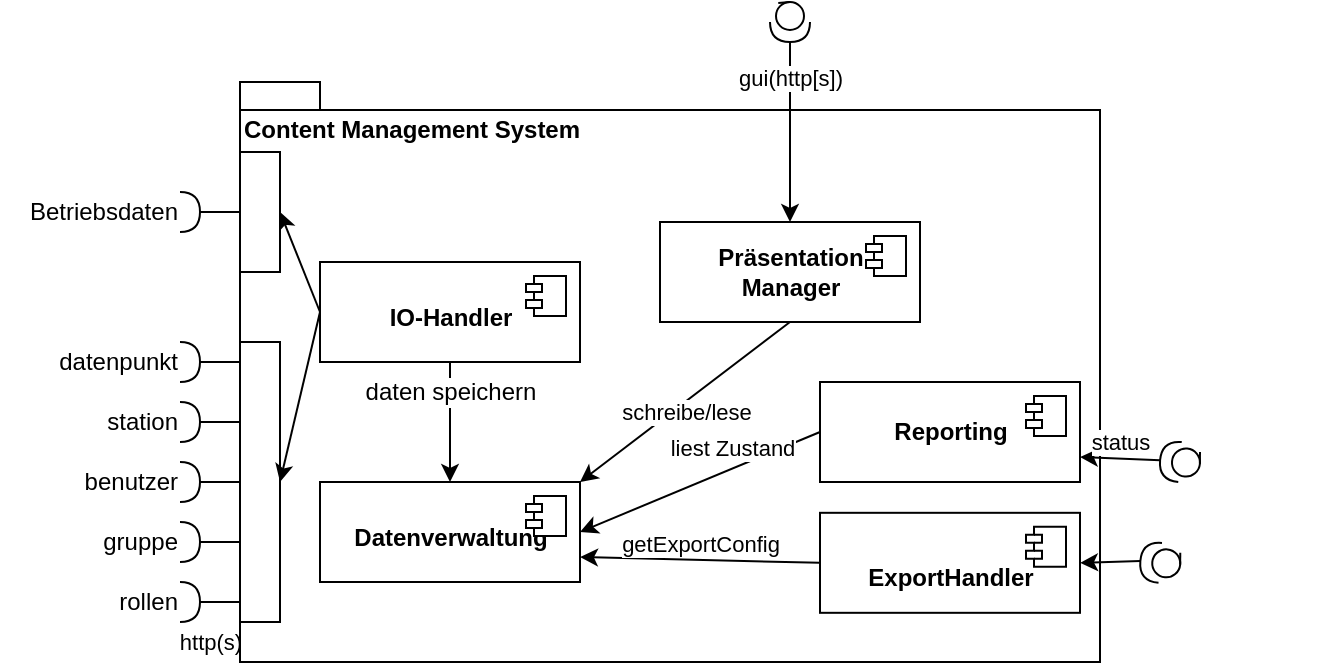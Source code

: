 <mxfile version="12.9.3" type="device"><diagram id="gGS0EcKA_PiiXpzGVIpx" name="Page-1"><mxGraphModel dx="1341" dy="869" grid="1" gridSize="10" guides="1" tooltips="1" connect="1" arrows="1" fold="1" page="1" pageScale="1" pageWidth="827" pageHeight="1169" math="0" shadow="0"><root><mxCell id="0"/><mxCell id="1" parent="0"/><mxCell id="miVIwJ5IbpwDKwm6c2Hj-43" value="Content Management System" style="shape=folder;fontStyle=1;spacingTop=10;tabWidth=40;tabHeight=14;tabPosition=left;html=1;align=left;verticalAlign=top;" parent="1" vertex="1"><mxGeometry x="130" y="50" width="430" height="290" as="geometry"/></mxCell><mxCell id="ZG7Kt78gA4XBBryK7ZXF-11" style="edgeStyle=none;rounded=0;orthogonalLoop=1;jettySize=auto;html=1;exitX=0;exitY=0.5;exitDx=0;exitDy=0;entryX=1;entryY=0.5;entryDx=0;entryDy=0;endArrow=classic;endFill=1;" parent="1" source="ZG7Kt78gA4XBBryK7ZXF-1" target="ZG7Kt78gA4XBBryK7ZXF-9" edge="1"><mxGeometry relative="1" as="geometry"/></mxCell><mxCell id="ZG7Kt78gA4XBBryK7ZXF-18" style="edgeStyle=none;rounded=0;orthogonalLoop=1;jettySize=auto;html=1;exitX=0.5;exitY=1;exitDx=0;exitDy=0;entryX=0.5;entryY=0;entryDx=0;entryDy=0;endArrow=classic;endFill=1;" parent="1" source="ZG7Kt78gA4XBBryK7ZXF-1" target="ZG7Kt78gA4XBBryK7ZXF-16" edge="1"><mxGeometry relative="1" as="geometry"/></mxCell><mxCell id="ZG7Kt78gA4XBBryK7ZXF-19" value="daten speichern" style="text;html=1;align=center;verticalAlign=middle;resizable=0;points=[];labelBackgroundColor=#ffffff;" parent="ZG7Kt78gA4XBBryK7ZXF-18" vertex="1" connectable="0"><mxGeometry x="-0.533" y="-2" relative="1" as="geometry"><mxPoint x="2" y="1" as="offset"/></mxGeometry></mxCell><mxCell id="ZG7Kt78gA4XBBryK7ZXF-1" value="&lt;br&gt;&lt;b&gt;IO-Handler&lt;/b&gt;" style="html=1;dropTarget=0;verticalAlign=top;" parent="1" vertex="1"><mxGeometry x="170" y="140" width="130" height="50" as="geometry"/></mxCell><mxCell id="ZG7Kt78gA4XBBryK7ZXF-2" value="" style="shape=component;jettyWidth=8;jettyHeight=4;verticalAlign=top;" parent="ZG7Kt78gA4XBBryK7ZXF-1" vertex="1"><mxGeometry x="1" width="20" height="20" relative="1" as="geometry"><mxPoint x="-27" y="7" as="offset"/></mxGeometry></mxCell><mxCell id="ZG7Kt78gA4XBBryK7ZXF-89" style="edgeStyle=none;rounded=0;orthogonalLoop=1;jettySize=auto;html=1;exitX=0.5;exitY=1;exitDx=0;exitDy=0;entryX=1;entryY=0;entryDx=0;entryDy=0;startArrow=none;startFill=0;endArrow=classic;endFill=1;fontSize=11;" parent="1" source="ZG7Kt78gA4XBBryK7ZXF-3" target="ZG7Kt78gA4XBBryK7ZXF-16" edge="1"><mxGeometry relative="1" as="geometry"/></mxCell><mxCell id="ZG7Kt78gA4XBBryK7ZXF-91" value="schreibe/lese" style="text;html=1;align=center;verticalAlign=middle;resizable=0;points=[];labelBackgroundColor=#ffffff;fontSize=11;" parent="ZG7Kt78gA4XBBryK7ZXF-89" vertex="1" connectable="0"><mxGeometry x="0.248" relative="1" as="geometry"><mxPoint x="13.38" y="-5.12" as="offset"/></mxGeometry></mxCell><mxCell id="ZG7Kt78gA4XBBryK7ZXF-3" value="&lt;div&gt;&lt;b&gt;Präsentation&lt;/b&gt;&lt;/div&gt;&lt;div&gt;&lt;b&gt;Manager&lt;/b&gt;&lt;/div&gt;" style="html=1;dropTarget=0;verticalAlign=middle;" parent="1" vertex="1"><mxGeometry x="340" y="120" width="130" height="50" as="geometry"/></mxCell><mxCell id="ZG7Kt78gA4XBBryK7ZXF-4" value="" style="shape=component;jettyWidth=8;jettyHeight=4;" parent="ZG7Kt78gA4XBBryK7ZXF-3" vertex="1"><mxGeometry x="1" width="20" height="20" relative="1" as="geometry"><mxPoint x="-27" y="7" as="offset"/></mxGeometry></mxCell><mxCell id="ZG7Kt78gA4XBBryK7ZXF-10" style="edgeStyle=none;rounded=0;orthogonalLoop=1;jettySize=auto;html=1;exitX=1;exitY=0.5;exitDx=0;exitDy=0;exitPerimeter=0;entryX=0;entryY=0.5;entryDx=0;entryDy=0;endArrow=none;endFill=0;" parent="1" source="ZG7Kt78gA4XBBryK7ZXF-8" target="ZG7Kt78gA4XBBryK7ZXF-9" edge="1"><mxGeometry relative="1" as="geometry"><mxPoint x="70" y="100" as="targetPoint"/></mxGeometry></mxCell><mxCell id="ZG7Kt78gA4XBBryK7ZXF-8" value="&lt;div align=&quot;left&quot;&gt;&lt;br&gt;&lt;/div&gt;" style="shape=requiredInterface;html=1;verticalLabelPosition=bottom;" parent="1" vertex="1"><mxGeometry x="100" y="105" width="10" height="20" as="geometry"/></mxCell><mxCell id="ZG7Kt78gA4XBBryK7ZXF-9" value="" style="rounded=0;whiteSpace=wrap;html=1;" parent="1" vertex="1"><mxGeometry x="130" y="85" width="20" height="60" as="geometry"/></mxCell><mxCell id="ZG7Kt78gA4XBBryK7ZXF-13" value="Betriebsdaten" style="text;html=1;align=right;verticalAlign=middle;resizable=0;points=[];autosize=1;" parent="1" vertex="1"><mxGeometry x="10" y="105" width="90" height="20" as="geometry"/></mxCell><mxCell id="ZG7Kt78gA4XBBryK7ZXF-16" value="&lt;br&gt;&lt;b&gt;Datenverwaltung&lt;/b&gt;" style="html=1;dropTarget=0;verticalAlign=top;" parent="1" vertex="1"><mxGeometry x="170" y="250" width="130" height="50" as="geometry"/></mxCell><mxCell id="ZG7Kt78gA4XBBryK7ZXF-17" value="" style="shape=component;jettyWidth=8;jettyHeight=4;" parent="ZG7Kt78gA4XBBryK7ZXF-16" vertex="1"><mxGeometry x="1" width="20" height="20" relative="1" as="geometry"><mxPoint x="-27" y="7" as="offset"/></mxGeometry></mxCell><mxCell id="ZG7Kt78gA4XBBryK7ZXF-23" value="" style="rounded=0;whiteSpace=wrap;html=1;" parent="1" vertex="1"><mxGeometry x="130" y="180" width="20" height="140" as="geometry"/></mxCell><mxCell id="ZG7Kt78gA4XBBryK7ZXF-25" style="edgeStyle=none;rounded=0;orthogonalLoop=1;jettySize=auto;html=1;exitX=1;exitY=0.5;exitDx=0;exitDy=0;exitPerimeter=0;entryX=0;entryY=0.5;entryDx=0;entryDy=0;endArrow=none;endFill=0;fontSize=11;" parent="1" source="ZG7Kt78gA4XBBryK7ZXF-26" edge="1"><mxGeometry relative="1" as="geometry"><mxPoint x="130" y="190" as="targetPoint"/></mxGeometry></mxCell><mxCell id="ZG7Kt78gA4XBBryK7ZXF-26" value="&lt;div align=&quot;left&quot;&gt;&lt;br&gt;&lt;/div&gt;" style="shape=requiredInterface;html=1;verticalLabelPosition=bottom;" parent="1" vertex="1"><mxGeometry x="100" y="180" width="10" height="20" as="geometry"/></mxCell><mxCell id="ZG7Kt78gA4XBBryK7ZXF-27" value="datenpunkt" style="text;html=1;align=right;verticalAlign=middle;resizable=0;points=[];autosize=1;" parent="1" vertex="1"><mxGeometry x="30" y="180" width="70" height="20" as="geometry"/></mxCell><mxCell id="ZG7Kt78gA4XBBryK7ZXF-28" style="edgeStyle=none;rounded=0;orthogonalLoop=1;jettySize=auto;html=1;exitX=1;exitY=0.5;exitDx=0;exitDy=0;exitPerimeter=0;entryX=0;entryY=0.5;entryDx=0;entryDy=0;endArrow=none;endFill=0;" parent="1" source="ZG7Kt78gA4XBBryK7ZXF-29" edge="1"><mxGeometry relative="1" as="geometry"><mxPoint x="130" y="220" as="targetPoint"/></mxGeometry></mxCell><mxCell id="ZG7Kt78gA4XBBryK7ZXF-29" value="&lt;div align=&quot;left&quot;&gt;&lt;br&gt;&lt;/div&gt;" style="shape=requiredInterface;html=1;verticalLabelPosition=bottom;" parent="1" vertex="1"><mxGeometry x="100" y="210" width="10" height="20" as="geometry"/></mxCell><mxCell id="ZG7Kt78gA4XBBryK7ZXF-30" value="station" style="text;html=1;align=right;verticalAlign=middle;resizable=0;points=[];autosize=1;" parent="1" vertex="1"><mxGeometry x="50" y="210" width="50" height="20" as="geometry"/></mxCell><mxCell id="ZG7Kt78gA4XBBryK7ZXF-31" style="edgeStyle=none;rounded=0;orthogonalLoop=1;jettySize=auto;html=1;exitX=1;exitY=0.5;exitDx=0;exitDy=0;exitPerimeter=0;entryX=0;entryY=0.5;entryDx=0;entryDy=0;endArrow=none;endFill=0;" parent="1" source="ZG7Kt78gA4XBBryK7ZXF-32" edge="1"><mxGeometry relative="1" as="geometry"><mxPoint x="130" y="250" as="targetPoint"/></mxGeometry></mxCell><mxCell id="ZG7Kt78gA4XBBryK7ZXF-32" value="&lt;div align=&quot;left&quot;&gt;&lt;br&gt;&lt;/div&gt;" style="shape=requiredInterface;html=1;verticalLabelPosition=bottom;" parent="1" vertex="1"><mxGeometry x="100" y="240" width="10" height="20" as="geometry"/></mxCell><mxCell id="ZG7Kt78gA4XBBryK7ZXF-33" value="benutzer" style="text;html=1;align=right;verticalAlign=middle;resizable=0;points=[];autosize=1;" parent="1" vertex="1"><mxGeometry x="40" y="240" width="60" height="20" as="geometry"/></mxCell><mxCell id="ZG7Kt78gA4XBBryK7ZXF-34" style="edgeStyle=none;rounded=0;orthogonalLoop=1;jettySize=auto;html=1;exitX=1;exitY=0.5;exitDx=0;exitDy=0;exitPerimeter=0;entryX=0;entryY=0.5;entryDx=0;entryDy=0;endArrow=none;endFill=0;" parent="1" source="ZG7Kt78gA4XBBryK7ZXF-35" edge="1"><mxGeometry relative="1" as="geometry"><mxPoint x="130" y="280" as="targetPoint"/></mxGeometry></mxCell><mxCell id="ZG7Kt78gA4XBBryK7ZXF-35" value="&lt;div align=&quot;left&quot;&gt;&lt;br&gt;&lt;/div&gt;" style="shape=requiredInterface;html=1;verticalLabelPosition=bottom;" parent="1" vertex="1"><mxGeometry x="100" y="270" width="10" height="20" as="geometry"/></mxCell><mxCell id="ZG7Kt78gA4XBBryK7ZXF-36" value="gruppe" style="text;html=1;align=right;verticalAlign=middle;resizable=0;points=[];autosize=1;" parent="1" vertex="1"><mxGeometry x="50" y="270" width="50" height="20" as="geometry"/></mxCell><mxCell id="ZG7Kt78gA4XBBryK7ZXF-37" style="edgeStyle=none;rounded=0;orthogonalLoop=1;jettySize=auto;html=1;exitX=1;exitY=0.5;exitDx=0;exitDy=0;exitPerimeter=0;entryX=0;entryY=0.5;entryDx=0;entryDy=0;endArrow=none;endFill=0;" parent="1" source="ZG7Kt78gA4XBBryK7ZXF-38" edge="1"><mxGeometry relative="1" as="geometry"><mxPoint x="130" y="310" as="targetPoint"/></mxGeometry></mxCell><mxCell id="ZG7Kt78gA4XBBryK7ZXF-38" value="&lt;div align=&quot;left&quot;&gt;&lt;br&gt;&lt;/div&gt;" style="shape=requiredInterface;html=1;verticalLabelPosition=bottom;" parent="1" vertex="1"><mxGeometry x="100" y="300" width="10" height="20" as="geometry"/></mxCell><mxCell id="ZG7Kt78gA4XBBryK7ZXF-39" value="rollen" style="text;html=1;align=right;verticalAlign=middle;resizable=0;points=[];autosize=1;" parent="1" vertex="1"><mxGeometry x="60" y="300" width="40" height="20" as="geometry"/></mxCell><mxCell id="ZG7Kt78gA4XBBryK7ZXF-46" style="edgeStyle=none;rounded=0;orthogonalLoop=1;jettySize=auto;html=1;exitX=0;exitY=0.5;exitDx=0;exitDy=0;entryX=1;entryY=0.5;entryDx=0;entryDy=0;endArrow=classic;endFill=1;fontSize=11;" parent="1" source="ZG7Kt78gA4XBBryK7ZXF-42" target="ZG7Kt78gA4XBBryK7ZXF-16" edge="1"><mxGeometry relative="1" as="geometry"/></mxCell><mxCell id="ZG7Kt78gA4XBBryK7ZXF-51" value="liest Zustand" style="text;html=1;align=center;verticalAlign=middle;resizable=0;points=[];labelBackgroundColor=#ffffff;fontSize=11;" parent="ZG7Kt78gA4XBBryK7ZXF-46" vertex="1" connectable="0"><mxGeometry x="-0.168" y="2" relative="1" as="geometry"><mxPoint x="5" y="-14.5" as="offset"/></mxGeometry></mxCell><mxCell id="ZG7Kt78gA4XBBryK7ZXF-42" value="&lt;b&gt;Reporting&lt;br&gt;&lt;/b&gt;" style="html=1;dropTarget=0;verticalAlign=middle;" parent="1" vertex="1"><mxGeometry x="420" y="200" width="130" height="50" as="geometry"/></mxCell><mxCell id="ZG7Kt78gA4XBBryK7ZXF-43" value="" style="shape=component;jettyWidth=8;jettyHeight=4;" parent="ZG7Kt78gA4XBBryK7ZXF-42" vertex="1"><mxGeometry x="1" width="20" height="20" relative="1" as="geometry"><mxPoint x="-27" y="7" as="offset"/></mxGeometry></mxCell><mxCell id="ZG7Kt78gA4XBBryK7ZXF-48" style="edgeStyle=none;rounded=0;orthogonalLoop=1;jettySize=auto;html=1;exitX=1;exitY=0.5;exitDx=0;exitDy=0;exitPerimeter=0;entryX=1;entryY=0.75;entryDx=0;entryDy=0;endArrow=classic;endFill=1;fontSize=11;" parent="1" source="ZG7Kt78gA4XBBryK7ZXF-47" target="ZG7Kt78gA4XBBryK7ZXF-42" edge="1"><mxGeometry relative="1" as="geometry"/></mxCell><mxCell id="ZG7Kt78gA4XBBryK7ZXF-52" value="status" style="text;html=1;align=center;verticalAlign=middle;resizable=0;points=[];labelBackgroundColor=#ffffff;fontSize=11;" parent="ZG7Kt78gA4XBBryK7ZXF-48" vertex="1" connectable="0"><mxGeometry x="-0.493" y="-3" relative="1" as="geometry"><mxPoint x="-10.17" y="-5.72" as="offset"/></mxGeometry></mxCell><mxCell id="ZG7Kt78gA4XBBryK7ZXF-47" value="" style="shape=providedRequiredInterface;html=1;verticalLabelPosition=bottom;fontSize=11;align=center;rotation=-175;" parent="1" vertex="1"><mxGeometry x="590" y="230" width="20" height="20" as="geometry"/></mxCell><mxCell id="ZG7Kt78gA4XBBryK7ZXF-49" style="edgeStyle=none;rounded=0;orthogonalLoop=1;jettySize=auto;html=1;exitX=0;exitY=0.5;exitDx=0;exitDy=0;exitPerimeter=0;entryX=0.024;entryY=0.793;entryDx=0;entryDy=0;entryPerimeter=0;endArrow=none;endFill=0;fontSize=11;" parent="1" source="ZG7Kt78gA4XBBryK7ZXF-47" target="ZG7Kt78gA4XBBryK7ZXF-47" edge="1"><mxGeometry relative="1" as="geometry"/></mxCell><mxCell id="ZG7Kt78gA4XBBryK7ZXF-77" style="edgeStyle=none;rounded=0;orthogonalLoop=1;jettySize=auto;html=1;exitX=1;exitY=0.75;exitDx=0;exitDy=0;entryX=0;entryY=0.5;entryDx=0;entryDy=0;endArrow=none;endFill=0;fontSize=11;startArrow=classic;startFill=1;" parent="1" source="ZG7Kt78gA4XBBryK7ZXF-16" target="ZG7Kt78gA4XBBryK7ZXF-64" edge="1"><mxGeometry relative="1" as="geometry"><mxPoint x="490" y="289.58" as="sourcePoint"/></mxGeometry></mxCell><mxCell id="ZG7Kt78gA4XBBryK7ZXF-82" value="getExportConfig" style="text;html=1;align=center;verticalAlign=middle;resizable=0;points=[];labelBackgroundColor=#ffffff;fontSize=11;" parent="ZG7Kt78gA4XBBryK7ZXF-77" vertex="1" connectable="0"><mxGeometry x="0.502" y="-1" relative="1" as="geometry"><mxPoint x="-29.97" y="-9.65" as="offset"/></mxGeometry></mxCell><mxCell id="ZG7Kt78gA4XBBryK7ZXF-61" value="" style="group" parent="1" vertex="1" connectable="0"><mxGeometry x="580.13" y="278.746" width="100.834" height="21.667" as="geometry"/></mxCell><mxCell id="ZG7Kt78gA4XBBryK7ZXF-59" value="" style="shape=providedRequiredInterface;html=1;verticalLabelPosition=bottom;fontSize=11;align=center;rotation=90;" parent="1" vertex="1"><mxGeometry x="395.0" y="10.0" width="20" height="20" as="geometry"/></mxCell><mxCell id="ZG7Kt78gA4XBBryK7ZXF-60" style="edgeStyle=none;rounded=0;orthogonalLoop=1;jettySize=auto;html=1;exitX=0;exitY=0.5;exitDx=0;exitDy=0;exitPerimeter=0;entryX=0.024;entryY=0.793;entryDx=0;entryDy=0;entryPerimeter=0;endArrow=none;endFill=0;fontSize=11;" parent="1" source="ZG7Kt78gA4XBBryK7ZXF-59" target="ZG7Kt78gA4XBBryK7ZXF-59" edge="1"><mxGeometry relative="1" as="geometry"/></mxCell><mxCell id="ZG7Kt78gA4XBBryK7ZXF-57" style="edgeStyle=none;rounded=0;orthogonalLoop=1;jettySize=auto;html=1;exitX=1;exitY=0.5;exitDx=0;exitDy=0;exitPerimeter=0;entryX=0.5;entryY=0;entryDx=0;entryDy=0;endArrow=classic;endFill=1;fontSize=11;" parent="1" source="ZG7Kt78gA4XBBryK7ZXF-59" target="ZG7Kt78gA4XBBryK7ZXF-3" edge="1"><mxGeometry relative="1" as="geometry"><mxPoint x="597.21" y="232.5" as="targetPoint"/></mxGeometry></mxCell><mxCell id="ZG7Kt78gA4XBBryK7ZXF-58" value="gui(http[s])" style="text;html=1;align=center;verticalAlign=middle;resizable=0;points=[];labelBackgroundColor=#ffffff;fontSize=11;" parent="ZG7Kt78gA4XBBryK7ZXF-57" vertex="1" connectable="0"><mxGeometry x="-0.493" y="-3" relative="1" as="geometry"><mxPoint x="3" y="-5" as="offset"/></mxGeometry></mxCell><mxCell id="ZG7Kt78gA4XBBryK7ZXF-64" value="&lt;br&gt;&lt;b&gt;ExportHandler&lt;br&gt;&lt;/b&gt;" style="html=1;dropTarget=0;verticalAlign=middle;" parent="1" vertex="1"><mxGeometry x="420" y="265.41" width="130" height="50" as="geometry"/></mxCell><mxCell id="ZG7Kt78gA4XBBryK7ZXF-65" value="" style="shape=component;jettyWidth=8;jettyHeight=4;" parent="ZG7Kt78gA4XBBryK7ZXF-64" vertex="1"><mxGeometry x="1" width="20" height="20" relative="1" as="geometry"><mxPoint x="-27" y="7" as="offset"/></mxGeometry></mxCell><mxCell id="ZG7Kt78gA4XBBryK7ZXF-74" style="edgeStyle=none;rounded=0;orthogonalLoop=1;jettySize=auto;html=1;exitX=0;exitY=0.5;exitDx=0;exitDy=0;entryX=1;entryY=0.5;entryDx=0;entryDy=0;endArrow=classic;endFill=1;fontSize=11;" parent="1" source="ZG7Kt78gA4XBBryK7ZXF-1" target="ZG7Kt78gA4XBBryK7ZXF-23" edge="1"><mxGeometry relative="1" as="geometry"/></mxCell><mxCell id="ZG7Kt78gA4XBBryK7ZXF-70" value="" style="shape=providedRequiredInterface;html=1;verticalLabelPosition=bottom;fontSize=11;align=center;rotation=-175;" parent="1" vertex="1"><mxGeometry x="580.13" y="280.41" width="20" height="20" as="geometry"/></mxCell><mxCell id="ZG7Kt78gA4XBBryK7ZXF-71" style="edgeStyle=none;rounded=0;orthogonalLoop=1;jettySize=auto;html=1;exitX=0;exitY=0.5;exitDx=0;exitDy=0;exitPerimeter=0;entryX=0.024;entryY=0.793;entryDx=0;entryDy=0;entryPerimeter=0;endArrow=none;endFill=0;fontSize=11;" parent="1" source="ZG7Kt78gA4XBBryK7ZXF-70" target="ZG7Kt78gA4XBBryK7ZXF-70" edge="1"><mxGeometry relative="1" as="geometry"/></mxCell><mxCell id="ZG7Kt78gA4XBBryK7ZXF-72" style="edgeStyle=none;rounded=0;orthogonalLoop=1;jettySize=auto;html=1;exitX=1;exitY=0.5;exitDx=0;exitDy=0;exitPerimeter=0;entryX=1;entryY=0.5;entryDx=0;entryDy=0;endArrow=classic;endFill=1;fontSize=11;" parent="1" source="ZG7Kt78gA4XBBryK7ZXF-70" target="ZG7Kt78gA4XBBryK7ZXF-64" edge="1"><mxGeometry relative="1" as="geometry"><mxPoint x="610" y="384.58" as="targetPoint"/></mxGeometry></mxCell><mxCell id="ZG7Kt78gA4XBBryK7ZXF-88" value="http(s)" style="text;html=1;align=center;verticalAlign=middle;resizable=0;points=[];autosize=1;fontSize=11;" parent="1" vertex="1"><mxGeometry x="90" y="320" width="50" height="20" as="geometry"/></mxCell></root></mxGraphModel></diagram></mxfile>